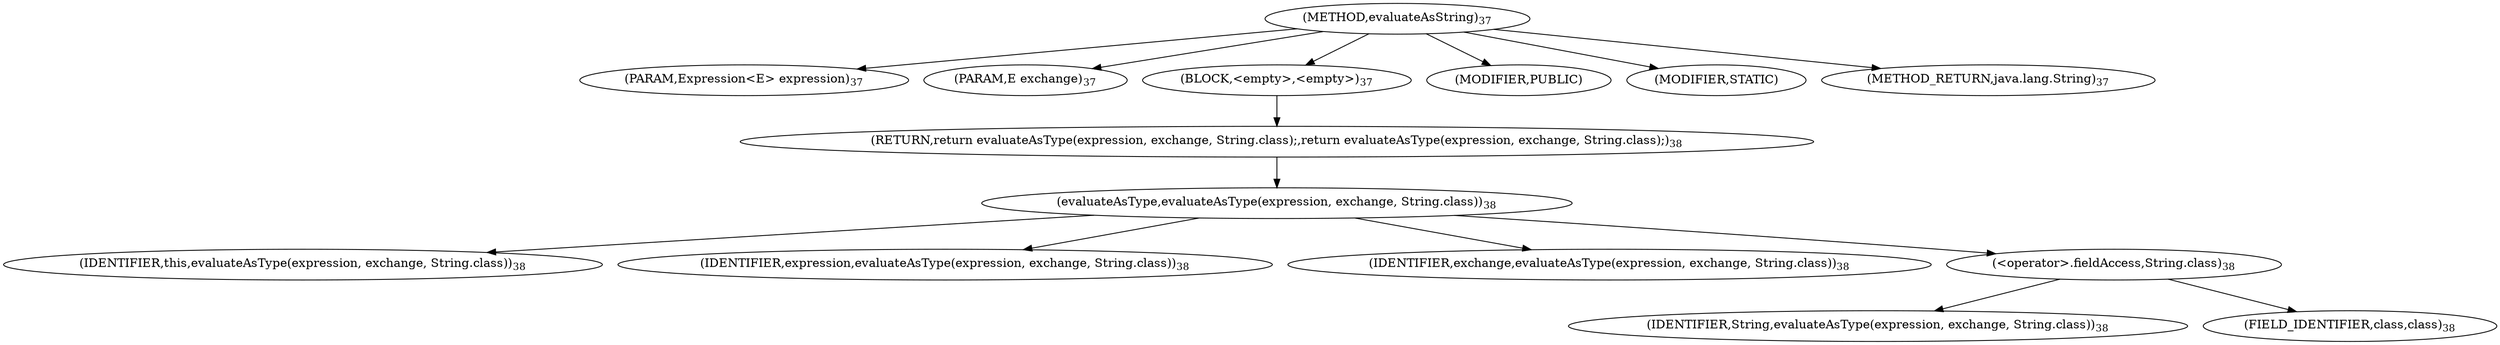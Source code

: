 digraph "evaluateAsString" {  
"18" [label = <(METHOD,evaluateAsString)<SUB>37</SUB>> ]
"19" [label = <(PARAM,Expression&lt;E&gt; expression)<SUB>37</SUB>> ]
"20" [label = <(PARAM,E exchange)<SUB>37</SUB>> ]
"21" [label = <(BLOCK,&lt;empty&gt;,&lt;empty&gt;)<SUB>37</SUB>> ]
"22" [label = <(RETURN,return evaluateAsType(expression, exchange, String.class);,return evaluateAsType(expression, exchange, String.class);)<SUB>38</SUB>> ]
"23" [label = <(evaluateAsType,evaluateAsType(expression, exchange, String.class))<SUB>38</SUB>> ]
"24" [label = <(IDENTIFIER,this,evaluateAsType(expression, exchange, String.class))<SUB>38</SUB>> ]
"25" [label = <(IDENTIFIER,expression,evaluateAsType(expression, exchange, String.class))<SUB>38</SUB>> ]
"26" [label = <(IDENTIFIER,exchange,evaluateAsType(expression, exchange, String.class))<SUB>38</SUB>> ]
"27" [label = <(&lt;operator&gt;.fieldAccess,String.class)<SUB>38</SUB>> ]
"28" [label = <(IDENTIFIER,String,evaluateAsType(expression, exchange, String.class))<SUB>38</SUB>> ]
"29" [label = <(FIELD_IDENTIFIER,class,class)<SUB>38</SUB>> ]
"30" [label = <(MODIFIER,PUBLIC)> ]
"31" [label = <(MODIFIER,STATIC)> ]
"32" [label = <(METHOD_RETURN,java.lang.String)<SUB>37</SUB>> ]
  "18" -> "19" 
  "18" -> "20" 
  "18" -> "21" 
  "18" -> "30" 
  "18" -> "31" 
  "18" -> "32" 
  "21" -> "22" 
  "22" -> "23" 
  "23" -> "24" 
  "23" -> "25" 
  "23" -> "26" 
  "23" -> "27" 
  "27" -> "28" 
  "27" -> "29" 
}

